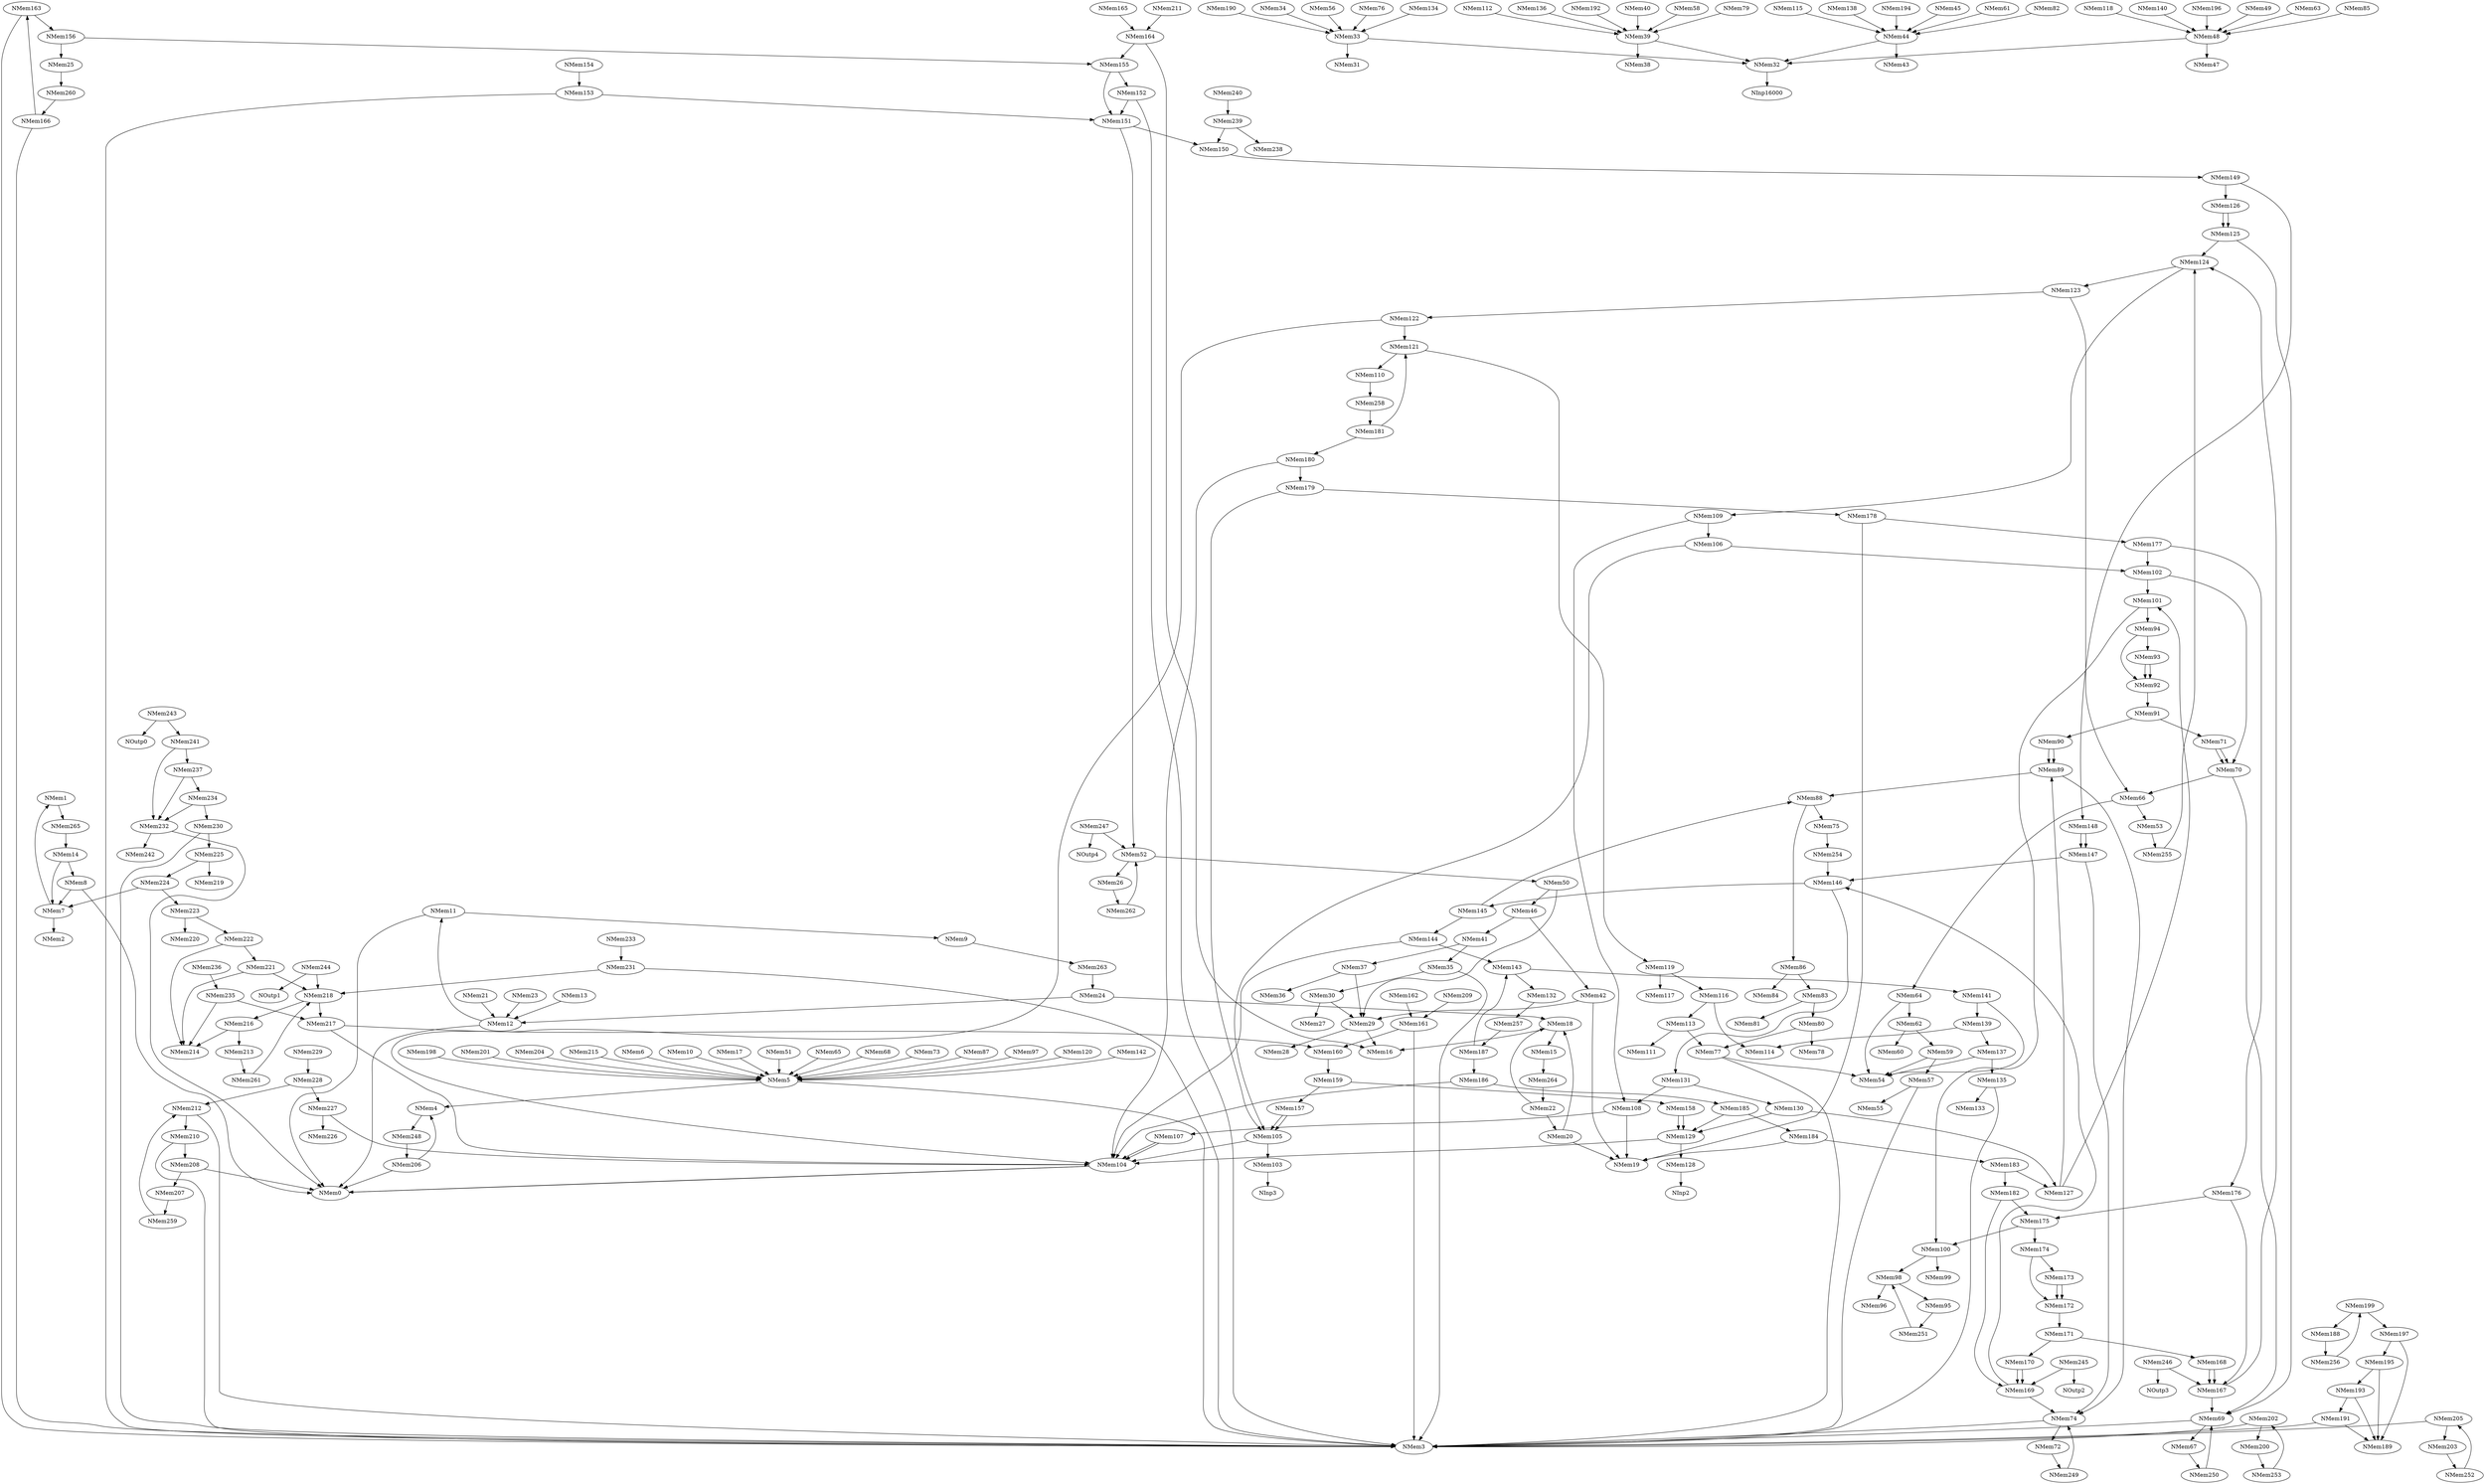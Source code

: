 digraph dataflow {
NMem1 -> NMem265;
NMem4 -> NMem248;
NMem5 -> NMem4;
NMem5 -> NMem3;
NMem6 -> NMem5;
NMem7 -> NMem2;
NMem7 -> NMem1;
NMem8 -> NMem7;
NMem8 -> NMem0;
NMem9 -> NMem263;
NMem10 -> NMem5;
NMem11 -> NMem0;
NMem11 -> NMem9;
NMem12 -> NMem11;
NMem12 -> NMem0;
NMem13 -> NMem12;
NMem14 -> NMem8;
NMem14 -> NMem7;
NMem15 -> NMem264;
NMem17 -> NMem5;
NMem18 -> NMem16;
NMem18 -> NMem15;
NMem20 -> NMem18;
NMem20 -> NMem19;
NMem21 -> NMem12;
NMem22 -> NMem20;
NMem22 -> NMem18;
NMem23 -> NMem12;
NMem24 -> NMem18;
NMem24 -> NMem12;
NMem25 -> NMem260;
NMem26 -> NMem262;
NMem29 -> NMem28;
NMem29 -> NMem16;
NMem30 -> NMem29;
NMem30 -> NMem27;
NMem32 -> NInp16000;
NMem33 -> NMem32;
NMem33 -> NMem31;
NMem34 -> NMem33;
NMem35 -> NMem30;
NMem35 -> NMem3;
NMem37 -> NMem29;
NMem37 -> NMem36;
NMem39 -> NMem32;
NMem39 -> NMem38;
NMem40 -> NMem39;
NMem41 -> NMem37;
NMem41 -> NMem35;
NMem42 -> NMem29;
NMem42 -> NMem19;
NMem44 -> NMem32;
NMem44 -> NMem43;
NMem45 -> NMem44;
NMem46 -> NMem42;
NMem46 -> NMem41;
NMem48 -> NMem32;
NMem48 -> NMem47;
NMem49 -> NMem48;
NMem50 -> NMem29;
NMem50 -> NMem46;
NMem51 -> NMem5;
NMem52 -> NMem50;
NMem52 -> NMem26;
NMem53 -> NMem255;
NMem56 -> NMem33;
NMem57 -> NMem55;
NMem57 -> NMem3;
NMem58 -> NMem39;
NMem59 -> NMem54;
NMem59 -> NMem57;
NMem61 -> NMem44;
NMem62 -> NMem60;
NMem62 -> NMem59;
NMem63 -> NMem48;
NMem64 -> NMem54;
NMem64 -> NMem62;
NMem65 -> NMem5;
NMem66 -> NMem64;
NMem66 -> NMem53;
NMem67 -> NMem250;
NMem68 -> NMem5;
NMem69 -> NMem3;
NMem69 -> NMem67;
NMem70 -> NMem69;
NMem70 -> NMem66;
NMem71 -> NMem70;
NMem71 -> NMem70;
NMem72 -> NMem249;
NMem73 -> NMem5;
NMem74 -> NMem3;
NMem74 -> NMem72;
NMem75 -> NMem254;
NMem76 -> NMem33;
NMem77 -> NMem54;
NMem77 -> NMem3;
NMem79 -> NMem39;
NMem80 -> NMem78;
NMem80 -> NMem77;
NMem82 -> NMem44;
NMem83 -> NMem81;
NMem83 -> NMem80;
NMem85 -> NMem48;
NMem86 -> NMem84;
NMem86 -> NMem83;
NMem87 -> NMem5;
NMem88 -> NMem86;
NMem88 -> NMem75;
NMem89 -> NMem74;
NMem89 -> NMem88;
NMem90 -> NMem89;
NMem90 -> NMem89;
NMem91 -> NMem90;
NMem91 -> NMem71;
NMem92 -> NMem91;
NMem93 -> NMem92;
NMem93 -> NMem92;
NMem94 -> NMem93;
NMem94 -> NMem92;
NMem95 -> NMem251;
NMem97 -> NMem5;
NMem98 -> NMem96;
NMem98 -> NMem95;
NMem100 -> NMem99;
NMem100 -> NMem98;
NMem101 -> NMem100;
NMem101 -> NMem94;
NMem102 -> NMem70;
NMem102 -> NMem101;
NMem103 -> NInp3;
NMem104 -> NMem0;
NMem104 -> NMem0;
NMem105 -> NMem103;
NMem105 -> NMem104;
NMem106 -> NMem105;
NMem106 -> NMem102;
NMem107 -> NMem104;
NMem107 -> NMem104;
NMem108 -> NMem107;
NMem108 -> NMem19;
NMem109 -> NMem106;
NMem109 -> NMem108;
NMem110 -> NMem258;
NMem112 -> NMem39;
NMem113 -> NMem111;
NMem113 -> NMem77;
NMem115 -> NMem44;
NMem116 -> NMem114;
NMem116 -> NMem113;
NMem118 -> NMem48;
NMem119 -> NMem117;
NMem119 -> NMem116;
NMem120 -> NMem5;
NMem121 -> NMem119;
NMem121 -> NMem110;
NMem122 -> NMem121;
NMem122 -> NMem104;
NMem123 -> NMem66;
NMem123 -> NMem122;
NMem124 -> NMem123;
NMem124 -> NMem109;
NMem125 -> NMem124;
NMem125 -> NMem69;
NMem126 -> NMem125;
NMem126 -> NMem125;
NMem127 -> NMem89;
NMem127 -> NMem101;
NMem128 -> NInp2;
NMem129 -> NMem128;
NMem129 -> NMem104;
NMem130 -> NMem129;
NMem130 -> NMem127;
NMem131 -> NMem130;
NMem131 -> NMem108;
NMem132 -> NMem257;
NMem134 -> NMem33;
NMem135 -> NMem133;
NMem135 -> NMem3;
NMem136 -> NMem39;
NMem137 -> NMem54;
NMem137 -> NMem135;
NMem138 -> NMem44;
NMem139 -> NMem114;
NMem139 -> NMem137;
NMem140 -> NMem48;
NMem141 -> NMem54;
NMem141 -> NMem139;
NMem142 -> NMem5;
NMem143 -> NMem141;
NMem143 -> NMem132;
NMem144 -> NMem143;
NMem144 -> NMem104;
NMem145 -> NMem88;
NMem145 -> NMem144;
NMem146 -> NMem145;
NMem146 -> NMem131;
NMem147 -> NMem146;
NMem147 -> NMem74;
NMem148 -> NMem147;
NMem148 -> NMem147;
NMem149 -> NMem148;
NMem149 -> NMem126;
NMem150 -> NMem149;
NMem151 -> NMem150;
NMem151 -> NMem52;
NMem152 -> NMem3;
NMem152 -> NMem151;
NMem153 -> NMem151;
NMem153 -> NMem3;
NMem154 -> NMem153;
NMem155 -> NMem152;
NMem155 -> NMem151;
NMem156 -> NMem25;
NMem156 -> NMem155;
NMem157 -> NMem105;
NMem157 -> NMem105;
NMem158 -> NMem129;
NMem158 -> NMem129;
NMem159 -> NMem158;
NMem159 -> NMem157;
NMem160 -> NMem159;
NMem161 -> NMem160;
NMem161 -> NMem3;
NMem162 -> NMem161;
NMem163 -> NMem156;
NMem163 -> NMem3;
NMem164 -> NMem155;
NMem164 -> NMem16;
NMem165 -> NMem164;
NMem166 -> NMem163;
NMem166 -> NMem3;
NMem167 -> NMem69;
NMem167 -> NMem124;
NMem168 -> NMem167;
NMem168 -> NMem167;
NMem169 -> NMem74;
NMem169 -> NMem146;
NMem170 -> NMem169;
NMem170 -> NMem169;
NMem171 -> NMem170;
NMem171 -> NMem168;
NMem172 -> NMem171;
NMem173 -> NMem172;
NMem173 -> NMem172;
NMem174 -> NMem173;
NMem174 -> NMem172;
NMem175 -> NMem100;
NMem175 -> NMem174;
NMem176 -> NMem167;
NMem176 -> NMem175;
NMem177 -> NMem176;
NMem177 -> NMem102;
NMem178 -> NMem177;
NMem178 -> NMem19;
NMem179 -> NMem105;
NMem179 -> NMem178;
NMem180 -> NMem179;
NMem180 -> NMem104;
NMem181 -> NMem121;
NMem181 -> NMem180;
NMem182 -> NMem169;
NMem182 -> NMem175;
NMem183 -> NMem182;
NMem183 -> NMem127;
NMem184 -> NMem183;
NMem184 -> NMem19;
NMem185 -> NMem129;
NMem185 -> NMem184;
NMem186 -> NMem185;
NMem186 -> NMem104;
NMem187 -> NMem143;
NMem187 -> NMem186;
NMem188 -> NMem256;
NMem190 -> NMem33;
NMem191 -> NMem189;
NMem191 -> NMem3;
NMem192 -> NMem39;
NMem193 -> NMem189;
NMem193 -> NMem191;
NMem194 -> NMem44;
NMem195 -> NMem189;
NMem195 -> NMem193;
NMem196 -> NMem48;
NMem197 -> NMem189;
NMem197 -> NMem195;
NMem198 -> NMem5;
NMem199 -> NMem197;
NMem199 -> NMem188;
NMem200 -> NMem253;
NMem201 -> NMem5;
NMem202 -> NMem3;
NMem202 -> NMem200;
NMem203 -> NMem252;
NMem204 -> NMem5;
NMem205 -> NMem3;
NMem205 -> NMem203;
NMem206 -> NMem4;
NMem206 -> NMem0;
NMem207 -> NMem259;
NMem208 -> NMem207;
NMem208 -> NMem0;
NMem209 -> NMem161;
NMem210 -> NMem208;
NMem210 -> NMem3;
NMem211 -> NMem164;
NMem212 -> NMem210;
NMem212 -> NMem3;
NMem213 -> NMem261;
NMem215 -> NMem5;
NMem216 -> NMem214;
NMem216 -> NMem213;
NMem217 -> NMem160;
NMem217 -> NMem104;
NMem218 -> NMem216;
NMem218 -> NMem217;
NMem221 -> NMem214;
NMem221 -> NMem218;
NMem222 -> NMem221;
NMem222 -> NMem214;
NMem223 -> NMem222;
NMem223 -> NMem220;
NMem224 -> NMem7;
NMem224 -> NMem223;
NMem225 -> NMem224;
NMem225 -> NMem219;
NMem227 -> NMem226;
NMem227 -> NMem104;
NMem228 -> NMem227;
NMem228 -> NMem212;
NMem229 -> NMem228;
NMem230 -> NMem225;
NMem230 -> NMem3;
NMem231 -> NMem218;
NMem231 -> NMem3;
NMem232 -> NMem242;
NMem232 -> NMem0;
NMem233 -> NMem231;
NMem234 -> NMem232;
NMem234 -> NMem230;
NMem235 -> NMem214;
NMem235 -> NMem217;
NMem236 -> NMem235;
NMem237 -> NMem232;
NMem237 -> NMem234;
NMem239 -> NMem150;
NMem239 -> NMem238;
NMem240 -> NMem239;
NMem241 -> NMem232;
NMem241 -> NMem237;
NMem243 -> NOutp0;
NMem243 -> NMem241;
NMem244 -> NOutp1;
NMem244 -> NMem218;
NMem245 -> NOutp2;
NMem245 -> NMem169;
NMem246 -> NOutp3;
NMem246 -> NMem167;
NMem247 -> NOutp4;
NMem247 -> NMem52;
NMem248 -> NMem206;
NMem249 -> NMem74;
NMem250 -> NMem69;
NMem251 -> NMem98;
NMem252 -> NMem205;
NMem253 -> NMem202;
NMem254 -> NMem146;
NMem255 -> NMem124;
NMem256 -> NMem199;
NMem257 -> NMem187;
NMem258 -> NMem181;
NMem259 -> NMem212;
NMem260 -> NMem166;
NMem261 -> NMem218;
NMem262 -> NMem52;
NMem263 -> NMem24;
NMem264 -> NMem22;
NMem265 -> NMem14;
}
